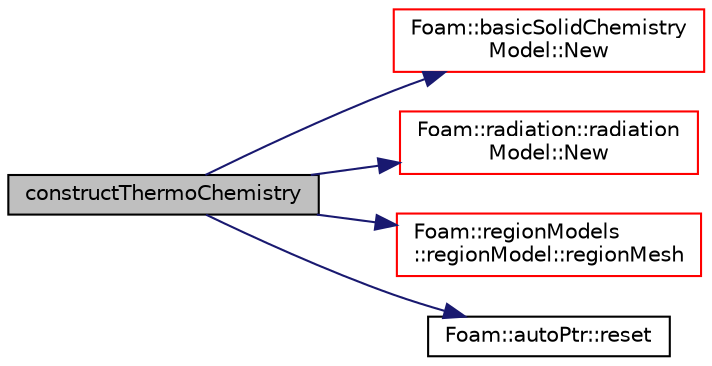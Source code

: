 digraph "constructThermoChemistry"
{
  bgcolor="transparent";
  edge [fontname="Helvetica",fontsize="10",labelfontname="Helvetica",labelfontsize="10"];
  node [fontname="Helvetica",fontsize="10",shape=record];
  rankdir="LR";
  Node1 [label="constructThermoChemistry",height=0.2,width=0.4,color="black", fillcolor="grey75", style="filled", fontcolor="black"];
  Node1 -> Node2 [color="midnightblue",fontsize="10",style="solid",fontname="Helvetica"];
  Node2 [label="Foam::basicSolidChemistry\lModel::New",height=0.2,width=0.4,color="red",URL="$a00112.html#a90725e349a733b4b029f42b4c6dfd480",tooltip="Selector. "];
  Node1 -> Node3 [color="midnightblue",fontsize="10",style="solid",fontname="Helvetica"];
  Node3 [label="Foam::radiation::radiation\lModel::New",height=0.2,width=0.4,color="red",URL="$a02116.html#ae3b9ebfd6e0fafd4254fda4dd144cc5a",tooltip="Return a reference to the selected radiation model. "];
  Node1 -> Node4 [color="midnightblue",fontsize="10",style="solid",fontname="Helvetica"];
  Node4 [label="Foam::regionModels\l::regionModel::regionMesh",height=0.2,width=0.4,color="red",URL="$a02191.html#a0c7874a65eec16e2afa43acd6055b16a",tooltip="Return the region mesh database. "];
  Node1 -> Node5 [color="midnightblue",fontsize="10",style="solid",fontname="Helvetica"];
  Node5 [label="Foam::autoPtr::reset",height=0.2,width=0.4,color="black",URL="$a00084.html#ab46a1bc64c9af6414376c6c18d3bee62",tooltip="If object pointer already set, delete object and set to given. "];
}

